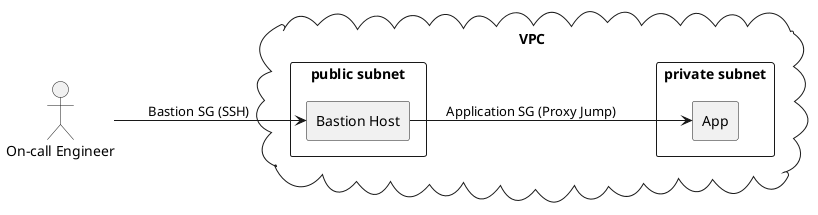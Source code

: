@startuml

left to right direction
actor "On-call Engineer" as engineer

cloud  "VPC" {

    rectangle "private subnet" as private {
        rectangle "App" as app
    }

    rectangle "public subnet" {
        rectangle "Bastion Host" as bastion
    }

}

engineer --> bastion : " Bastion SG (SSH)"
bastion --> app : " Application SG (Proxy Jump)"

@enduml
